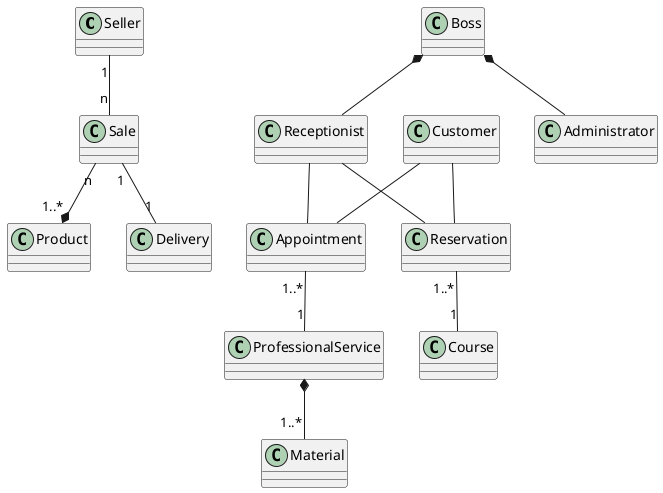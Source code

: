 @startuml

Seller "1" -- "n" Sale
Sale "n" --* "1..*" Product
Sale "1" -- "1" Delivery

class Seller
class Sale
class Delivery
class Product

Boss *-- Receptionist
Boss *-- Administrator

Receptionist -- Appointment
Receptionist -- Reservation

Customer -- Appointment
Customer -- Reservation

Reservation "1..*" -- "1" Course
Appointment "1..*" -- "1" ProfessionalService
ProfessionalService *-- "1..*" Material


class Boss
class Receptionist
class Appointment
class ProfessionalService
class Material
class Customer
class Reservation
class Course
class Administrator

@enduml